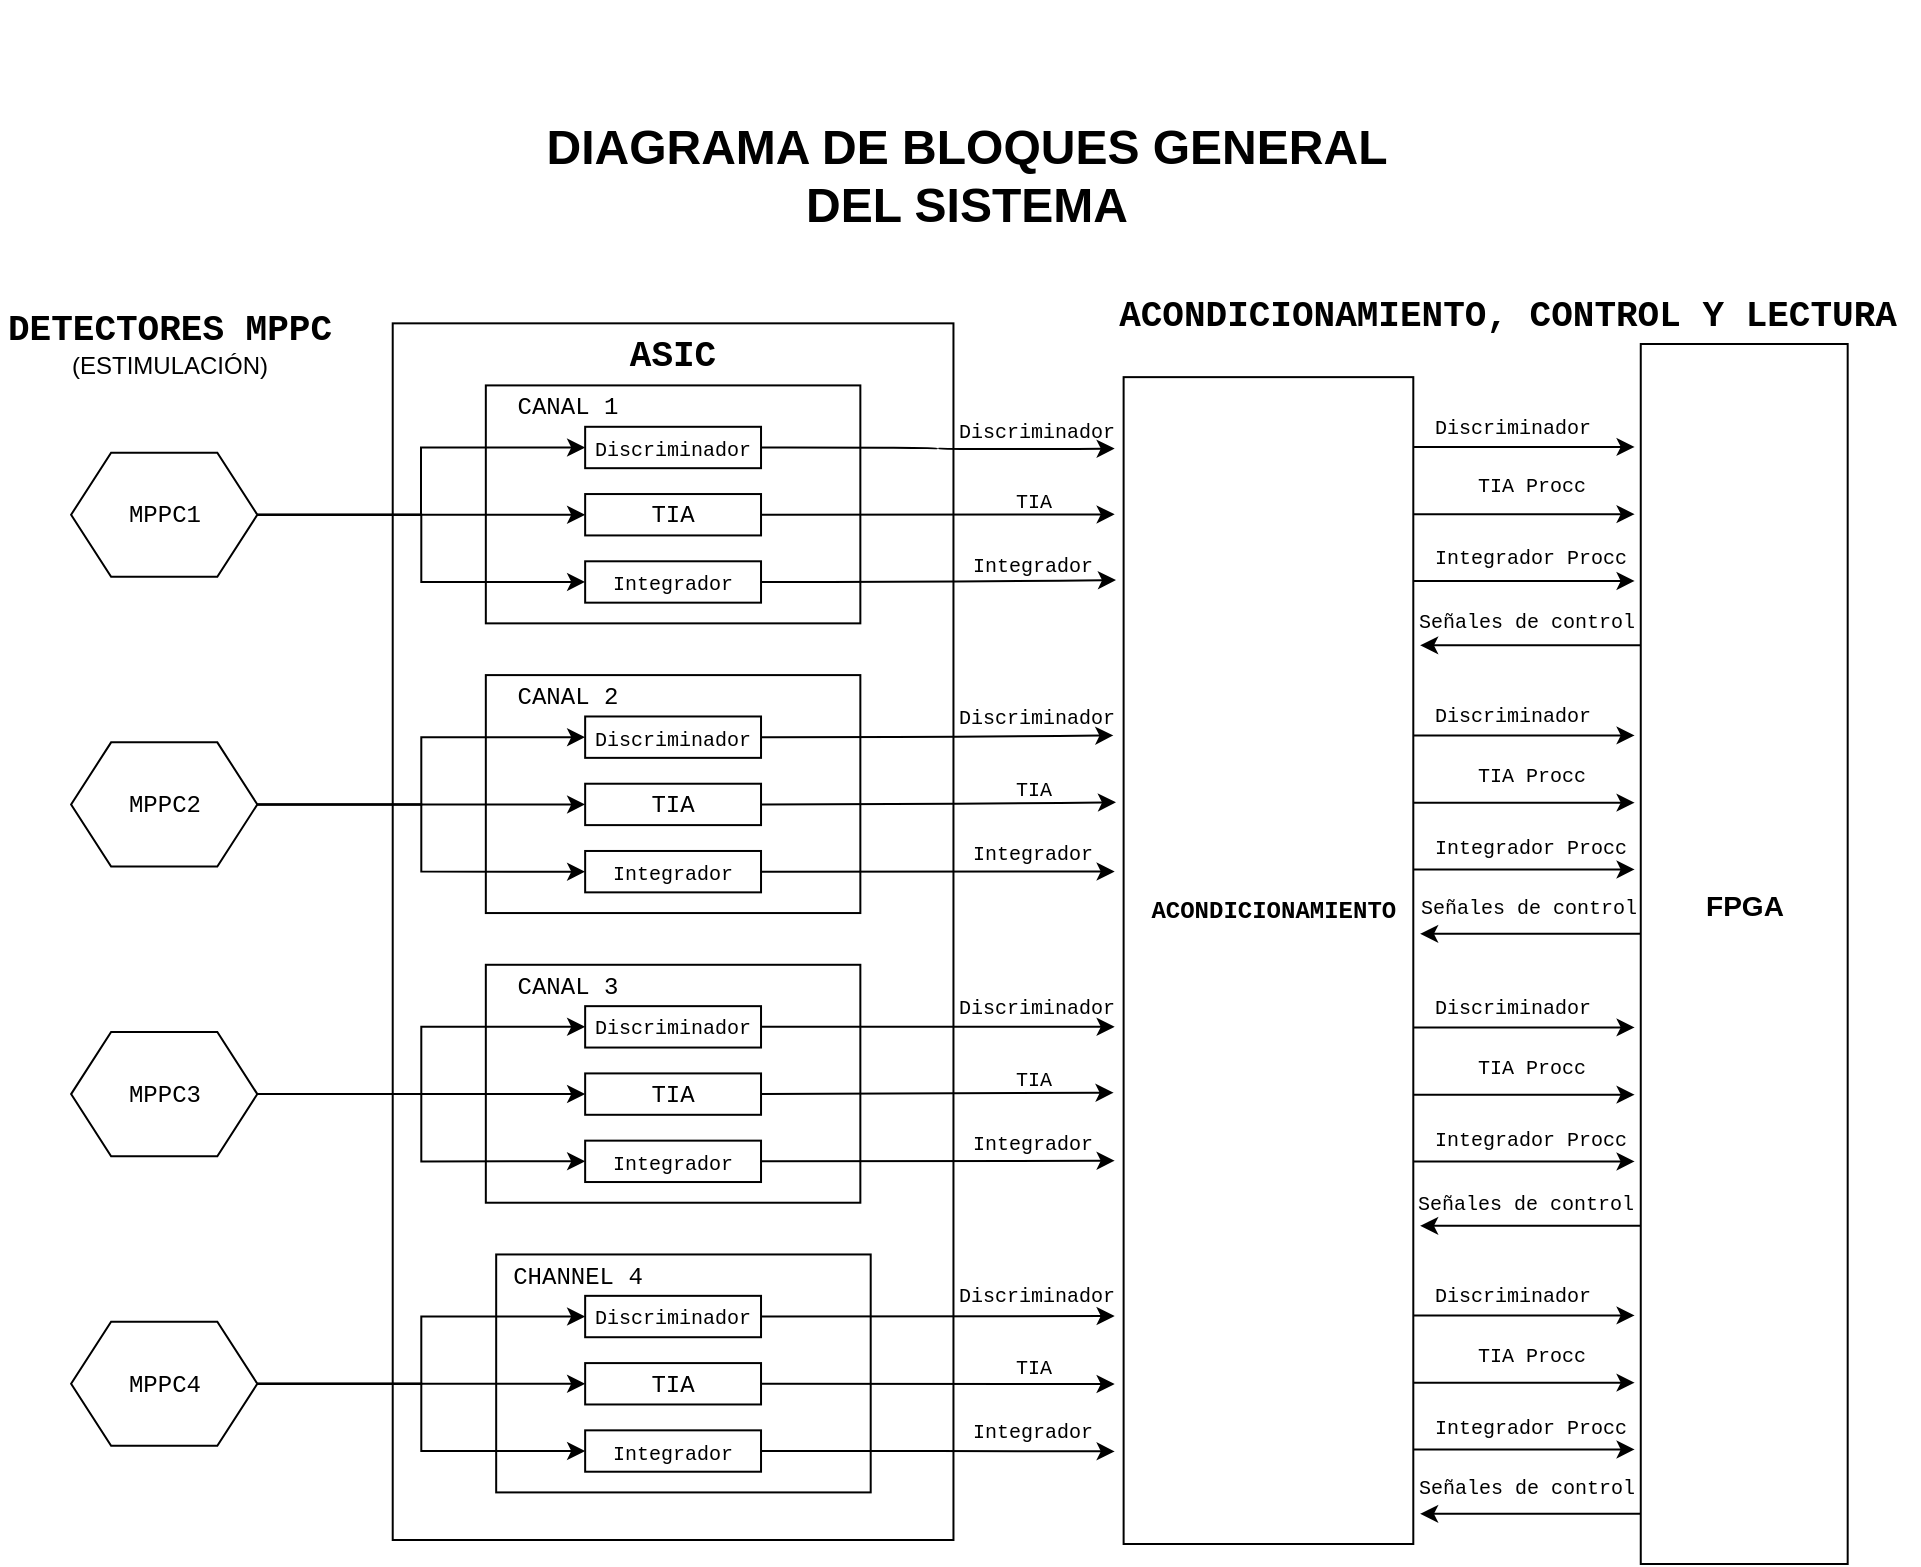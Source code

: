 <mxfile version="14.6.10" type="device" pages="3"><diagram id="kgpKYQtTHZ0yAKxKKP6v" name="Page-1"><mxGraphModel dx="1077" dy="437" grid="1" gridSize="10" guides="1" tooltips="1" connect="1" arrows="1" fold="1" page="1" pageScale="1" pageWidth="1100" pageHeight="850" math="0" shadow="0"><root><mxCell id="0"/><mxCell id="1" parent="0"/><mxCell id="U02z0k7ZWxJWNPFFOuQf-77" value="" style="rounded=0;whiteSpace=wrap;html=1;" vertex="1" parent="1"><mxGeometry x="274.36" y="179.67" width="280.37" height="608.33" as="geometry"/></mxCell><mxCell id="U02z0k7ZWxJWNPFFOuQf-96" value="" style="rounded=0;whiteSpace=wrap;html=1;" vertex="1" parent="1"><mxGeometry x="326.089" y="645.229" width="187.258" height="118.976" as="geometry"/></mxCell><mxCell id="U02z0k7ZWxJWNPFFOuQf-86" value="" style="rounded=0;whiteSpace=wrap;html=1;" vertex="1" parent="1"><mxGeometry x="320.916" y="355.548" width="187.258" height="118.976" as="geometry"/></mxCell><mxCell id="U02z0k7ZWxJWNPFFOuQf-91" value="" style="rounded=0;whiteSpace=wrap;html=1;" vertex="1" parent="1"><mxGeometry x="320.916" y="500.388" width="187.258" height="118.976" as="geometry"/></mxCell><mxCell id="U02z0k7ZWxJWNPFFOuQf-93" value="&lt;div&gt;&lt;font face=&quot;Courier New&quot;&gt;CANAL 3&lt;/font&gt;&lt;/div&gt;" style="text;html=1;strokeColor=none;fillColor=none;align=center;verticalAlign=middle;whiteSpace=wrap;rounded=0;" vertex="1" parent="1"><mxGeometry x="326.089" y="500.388" width="72.42" height="20.691" as="geometry"/></mxCell><mxCell id="U02z0k7ZWxJWNPFFOuQf-9" value="" style="rounded=0;whiteSpace=wrap;html=1;" vertex="1" parent="1"><mxGeometry x="320.916" y="210.707" width="187.258" height="118.976" as="geometry"/></mxCell><mxCell id="U02z0k7ZWxJWNPFFOuQf-10" value="" style="rounded=0;whiteSpace=wrap;html=1;" vertex="1" parent="1"><mxGeometry x="370.576" y="231.399" width="87.939" height="20.691" as="geometry"/></mxCell><mxCell id="U02z0k7ZWxJWNPFFOuQf-177" style="edgeStyle=elbowEdgeStyle;rounded=0;orthogonalLoop=1;jettySize=auto;html=1;exitX=1;exitY=0.5;exitDx=0;exitDy=0;entryX=0;entryY=0.5;entryDx=0;entryDy=0;" edge="1" parent="1" source="U02z0k7ZWxJWNPFFOuQf-16" target="U02z0k7ZWxJWNPFFOuQf-10"><mxGeometry x="99" y="10" as="geometry"/></mxCell><mxCell id="U02z0k7ZWxJWNPFFOuQf-16" value="&lt;font face=&quot;Courier New&quot;&gt;MPPC1&lt;/font&gt;" style="shape=hexagon;perimeter=hexagonPerimeter2;whiteSpace=wrap;html=1;fixedSize=1;" vertex="1" parent="1"><mxGeometry x="113.553" y="244.331" width="93.112" height="62.074" as="geometry"/></mxCell><mxCell id="U02z0k7ZWxJWNPFFOuQf-18" value="&lt;font face=&quot;Courier New&quot;&gt;MPPC2&lt;/font&gt;" style="shape=hexagon;perimeter=hexagonPerimeter2;whiteSpace=wrap;html=1;fixedSize=1;" vertex="1" parent="1"><mxGeometry x="113.553" y="389.172" width="93.112" height="62.074" as="geometry"/></mxCell><mxCell id="U02z0k7ZWxJWNPFFOuQf-19" value="&lt;font face=&quot;Courier New&quot;&gt;MPPC3&lt;/font&gt;" style="shape=hexagon;perimeter=hexagonPerimeter2;whiteSpace=wrap;html=1;fixedSize=1;" vertex="1" parent="1"><mxGeometry x="113.553" y="534.012" width="93.112" height="62.074" as="geometry"/></mxCell><mxCell id="U02z0k7ZWxJWNPFFOuQf-20" value="&lt;font face=&quot;Courier New&quot;&gt;MPPC4&lt;/font&gt;" style="shape=hexagon;perimeter=hexagonPerimeter2;whiteSpace=wrap;html=1;fixedSize=1;" vertex="1" parent="1"><mxGeometry x="113.553" y="678.852" width="93.112" height="62.074" as="geometry"/></mxCell><mxCell id="U02z0k7ZWxJWNPFFOuQf-24" value="&lt;font style=&quot;font-size: 12px&quot; face=&quot;Courier New&quot;&gt;&lt;b&gt;&lt;font style=&quot;font-size: 18px&quot;&gt;ASIC&lt;/font&gt;&lt;/b&gt;&lt;/font&gt;" style="text;html=1;strokeColor=none;fillColor=none;align=center;verticalAlign=middle;whiteSpace=wrap;rounded=0;" vertex="1" parent="1"><mxGeometry x="393.854" y="185.878" width="41.383" height="20.691" as="geometry"/></mxCell><mxCell id="U02z0k7ZWxJWNPFFOuQf-25" value="&lt;div&gt;&lt;b&gt;&lt;font style=&quot;font-size: 18px&quot; face=&quot;Courier New&quot;&gt;DETECTORES MPPC&lt;br&gt;&lt;/font&gt;&lt;/b&gt;&lt;/div&gt;&lt;div&gt;(ESTIMULACIÓN)&lt;br&gt;&lt;/div&gt;" style="text;html=1;strokeColor=none;fillColor=none;align=center;verticalAlign=middle;whiteSpace=wrap;rounded=0;" vertex="1" parent="1"><mxGeometry x="78" y="179.67" width="170" height="20.69" as="geometry"/></mxCell><mxCell id="U02z0k7ZWxJWNPFFOuQf-39" value="&lt;font face=&quot;Courier New&quot;&gt;CANAL 1&lt;/font&gt;" style="text;html=1;strokeColor=none;fillColor=none;align=center;verticalAlign=middle;whiteSpace=wrap;rounded=0;" vertex="1" parent="1"><mxGeometry x="326.089" y="210.707" width="72.42" height="20.691" as="geometry"/></mxCell><mxCell id="U02z0k7ZWxJWNPFFOuQf-40" value="" style="rounded=0;whiteSpace=wrap;html=1;" vertex="1" parent="1"><mxGeometry x="370.576" y="265.023" width="87.939" height="20.691" as="geometry"/></mxCell><mxCell id="U02z0k7ZWxJWNPFFOuQf-105" style="edgeStyle=orthogonalEdgeStyle;curved=1;rounded=0;orthogonalLoop=1;jettySize=auto;html=1;exitX=1;exitY=0.5;exitDx=0;exitDy=0;entryX=0;entryY=0.5;entryDx=0;entryDy=0;" edge="1" parent="1" source="U02z0k7ZWxJWNPFFOuQf-16" target="U02z0k7ZWxJWNPFFOuQf-40"><mxGeometry x="99" y="10" as="geometry"/></mxCell><mxCell id="U02z0k7ZWxJWNPFFOuQf-41" value="" style="rounded=0;whiteSpace=wrap;html=1;" vertex="1" parent="1"><mxGeometry x="370.576" y="298.646" width="87.939" height="20.691" as="geometry"/></mxCell><mxCell id="U02z0k7ZWxJWNPFFOuQf-106" style="edgeStyle=orthogonalEdgeStyle;rounded=0;orthogonalLoop=1;jettySize=auto;html=1;exitX=1;exitY=0.5;exitDx=0;exitDy=0;" edge="1" parent="1" source="U02z0k7ZWxJWNPFFOuQf-16" target="U02z0k7ZWxJWNPFFOuQf-41"><mxGeometry x="99" y="10" as="geometry"/></mxCell><mxCell id="U02z0k7ZWxJWNPFFOuQf-88" value="&lt;font face=&quot;Courier New&quot;&gt;CANAL 2&lt;br&gt;&lt;/font&gt;" style="text;html=1;strokeColor=none;fillColor=none;align=center;verticalAlign=middle;whiteSpace=wrap;rounded=0;" vertex="1" parent="1"><mxGeometry x="326.089" y="355.548" width="72.42" height="20.691" as="geometry"/></mxCell><mxCell id="U02z0k7ZWxJWNPFFOuQf-98" value="&lt;font face=&quot;Courier New&quot;&gt;CHANNEL 4&lt;br&gt;&lt;/font&gt;" style="text;html=1;strokeColor=none;fillColor=none;align=center;verticalAlign=middle;whiteSpace=wrap;rounded=0;" vertex="1" parent="1"><mxGeometry x="331.262" y="645.229" width="72.42" height="20.691" as="geometry"/></mxCell><mxCell id="U02z0k7ZWxJWNPFFOuQf-114" value="&lt;font style=&quot;font-size: 10px&quot; face=&quot;Courier New&quot;&gt;Discriminador&lt;/font&gt;" style="text;html=1;strokeColor=none;fillColor=none;align=center;verticalAlign=middle;whiteSpace=wrap;rounded=0;" vertex="1" parent="1"><mxGeometry x="393.854" y="231.399" width="41.383" height="20.691" as="geometry"/></mxCell><mxCell id="U02z0k7ZWxJWNPFFOuQf-115" value="&lt;font style=&quot;font-size: 10px&quot; face=&quot;Courier New&quot;&gt;Integrador&lt;/font&gt;" style="text;html=1;strokeColor=none;fillColor=none;align=center;verticalAlign=middle;whiteSpace=wrap;rounded=0;" vertex="1" parent="1"><mxGeometry x="393.854" y="298.646" width="41.383" height="20.691" as="geometry"/></mxCell><mxCell id="U02z0k7ZWxJWNPFFOuQf-116" value="&lt;font face=&quot;Courier New&quot;&gt;TIA&lt;/font&gt;" style="text;html=1;strokeColor=none;fillColor=none;align=center;verticalAlign=middle;whiteSpace=wrap;rounded=0;" vertex="1" parent="1"><mxGeometry x="393.854" y="265.023" width="41.383" height="20.691" as="geometry"/></mxCell><mxCell id="U02z0k7ZWxJWNPFFOuQf-123" value="" style="rounded=0;whiteSpace=wrap;html=1;" vertex="1" parent="1"><mxGeometry x="370.576" y="376.239" width="87.939" height="20.691" as="geometry"/></mxCell><mxCell id="U02z0k7ZWxJWNPFFOuQf-141" style="edgeStyle=orthogonalEdgeStyle;rounded=0;orthogonalLoop=1;jettySize=auto;html=1;exitX=1;exitY=0.5;exitDx=0;exitDy=0;entryX=0;entryY=0.5;entryDx=0;entryDy=0;" edge="1" parent="1" source="U02z0k7ZWxJWNPFFOuQf-18" target="U02z0k7ZWxJWNPFFOuQf-123"><mxGeometry x="99" y="10" as="geometry"/></mxCell><mxCell id="U02z0k7ZWxJWNPFFOuQf-124" value="" style="rounded=0;whiteSpace=wrap;html=1;" vertex="1" parent="1"><mxGeometry x="370.576" y="409.863" width="87.939" height="20.691" as="geometry"/></mxCell><mxCell id="U02z0k7ZWxJWNPFFOuQf-142" style="edgeStyle=orthogonalEdgeStyle;curved=1;rounded=0;orthogonalLoop=1;jettySize=auto;html=1;exitX=1;exitY=0.5;exitDx=0;exitDy=0;entryX=0;entryY=0.5;entryDx=0;entryDy=0;" edge="1" parent="1" source="U02z0k7ZWxJWNPFFOuQf-18" target="U02z0k7ZWxJWNPFFOuQf-124"><mxGeometry x="99" y="10" as="geometry"/></mxCell><mxCell id="U02z0k7ZWxJWNPFFOuQf-125" value="" style="rounded=0;whiteSpace=wrap;html=1;" vertex="1" parent="1"><mxGeometry x="370.576" y="443.487" width="87.939" height="20.691" as="geometry"/></mxCell><mxCell id="U02z0k7ZWxJWNPFFOuQf-143" style="edgeStyle=orthogonalEdgeStyle;rounded=0;orthogonalLoop=1;jettySize=auto;html=1;exitX=1;exitY=0.5;exitDx=0;exitDy=0;entryX=0;entryY=0.5;entryDx=0;entryDy=0;" edge="1" parent="1" source="U02z0k7ZWxJWNPFFOuQf-18" target="U02z0k7ZWxJWNPFFOuQf-125"><mxGeometry x="99" y="10" as="geometry"/></mxCell><mxCell id="U02z0k7ZWxJWNPFFOuQf-126" value="&lt;font style=&quot;font-size: 10px&quot; face=&quot;Courier New&quot;&gt;Discriminador&lt;/font&gt;" style="text;html=1;strokeColor=none;fillColor=none;align=center;verticalAlign=middle;whiteSpace=wrap;rounded=0;" vertex="1" parent="1"><mxGeometry x="393.854" y="376.239" width="41.383" height="20.691" as="geometry"/></mxCell><mxCell id="U02z0k7ZWxJWNPFFOuQf-127" value="&lt;font style=&quot;font-size: 10px&quot; face=&quot;Courier New&quot;&gt;Integrador&lt;/font&gt;" style="text;html=1;strokeColor=none;fillColor=none;align=center;verticalAlign=middle;whiteSpace=wrap;rounded=0;" vertex="1" parent="1"><mxGeometry x="393.854" y="443.487" width="41.383" height="20.691" as="geometry"/></mxCell><mxCell id="U02z0k7ZWxJWNPFFOuQf-128" value="&lt;font face=&quot;Courier New&quot;&gt;TIA&lt;/font&gt;" style="text;html=1;strokeColor=none;fillColor=none;align=center;verticalAlign=middle;whiteSpace=wrap;rounded=0;" vertex="1" parent="1"><mxGeometry x="393.854" y="409.863" width="41.383" height="20.691" as="geometry"/></mxCell><mxCell id="U02z0k7ZWxJWNPFFOuQf-129" value="" style="rounded=0;whiteSpace=wrap;html=1;" vertex="1" parent="1"><mxGeometry x="370.576" y="521.08" width="87.939" height="20.691" as="geometry"/></mxCell><mxCell id="U02z0k7ZWxJWNPFFOuQf-144" style="edgeStyle=orthogonalEdgeStyle;rounded=0;orthogonalLoop=1;jettySize=auto;html=1;exitX=1;exitY=0.5;exitDx=0;exitDy=0;entryX=0;entryY=0.5;entryDx=0;entryDy=0;" edge="1" parent="1" source="U02z0k7ZWxJWNPFFOuQf-19" target="U02z0k7ZWxJWNPFFOuQf-129"><mxGeometry x="99" y="10" as="geometry"/></mxCell><mxCell id="U02z0k7ZWxJWNPFFOuQf-130" value="" style="rounded=0;whiteSpace=wrap;html=1;" vertex="1" parent="1"><mxGeometry x="370.576" y="554.703" width="87.939" height="20.691" as="geometry"/></mxCell><mxCell id="U02z0k7ZWxJWNPFFOuQf-145" style="edgeStyle=orthogonalEdgeStyle;curved=1;rounded=0;orthogonalLoop=1;jettySize=auto;html=1;exitX=1;exitY=0.5;exitDx=0;exitDy=0;entryX=0;entryY=0.5;entryDx=0;entryDy=0;" edge="1" parent="1" source="U02z0k7ZWxJWNPFFOuQf-19" target="U02z0k7ZWxJWNPFFOuQf-130"><mxGeometry x="99" y="10" as="geometry"/></mxCell><mxCell id="U02z0k7ZWxJWNPFFOuQf-131" value="" style="rounded=0;whiteSpace=wrap;html=1;" vertex="1" parent="1"><mxGeometry x="370.576" y="588.327" width="87.939" height="20.691" as="geometry"/></mxCell><mxCell id="U02z0k7ZWxJWNPFFOuQf-146" style="edgeStyle=orthogonalEdgeStyle;rounded=0;orthogonalLoop=1;jettySize=auto;html=1;exitX=1;exitY=0.5;exitDx=0;exitDy=0;entryX=0;entryY=0.5;entryDx=0;entryDy=0;" edge="1" parent="1" source="U02z0k7ZWxJWNPFFOuQf-19" target="U02z0k7ZWxJWNPFFOuQf-131"><mxGeometry x="99" y="10" as="geometry"/></mxCell><mxCell id="U02z0k7ZWxJWNPFFOuQf-132" value="&lt;font style=&quot;font-size: 10px&quot; face=&quot;Courier New&quot;&gt;Discriminador&lt;/font&gt;" style="text;html=1;strokeColor=none;fillColor=none;align=center;verticalAlign=middle;whiteSpace=wrap;rounded=0;" vertex="1" parent="1"><mxGeometry x="393.854" y="521.08" width="41.383" height="20.691" as="geometry"/></mxCell><mxCell id="U02z0k7ZWxJWNPFFOuQf-133" value="&lt;font style=&quot;font-size: 10px&quot; face=&quot;Courier New&quot;&gt;Integrador&lt;/font&gt;" style="text;html=1;strokeColor=none;fillColor=none;align=center;verticalAlign=middle;whiteSpace=wrap;rounded=0;" vertex="1" parent="1"><mxGeometry x="393.854" y="588.327" width="41.383" height="20.691" as="geometry"/></mxCell><mxCell id="U02z0k7ZWxJWNPFFOuQf-134" value="&lt;font face=&quot;Courier New&quot;&gt;TIA&lt;/font&gt;" style="text;html=1;strokeColor=none;fillColor=none;align=center;verticalAlign=middle;whiteSpace=wrap;rounded=0;" vertex="1" parent="1"><mxGeometry x="393.854" y="554.703" width="41.383" height="20.691" as="geometry"/></mxCell><mxCell id="U02z0k7ZWxJWNPFFOuQf-135" value="" style="rounded=0;whiteSpace=wrap;html=1;" vertex="1" parent="1"><mxGeometry x="370.576" y="665.92" width="87.939" height="20.691" as="geometry"/></mxCell><mxCell id="U02z0k7ZWxJWNPFFOuQf-147" style="edgeStyle=orthogonalEdgeStyle;rounded=0;orthogonalLoop=1;jettySize=auto;html=1;exitX=1;exitY=0.5;exitDx=0;exitDy=0;entryX=0;entryY=0.5;entryDx=0;entryDy=0;" edge="1" parent="1" source="U02z0k7ZWxJWNPFFOuQf-20" target="U02z0k7ZWxJWNPFFOuQf-135"><mxGeometry x="99" y="10" as="geometry"/></mxCell><mxCell id="U02z0k7ZWxJWNPFFOuQf-136" value="" style="rounded=0;whiteSpace=wrap;html=1;" vertex="1" parent="1"><mxGeometry x="370.576" y="699.544" width="87.939" height="20.691" as="geometry"/></mxCell><mxCell id="U02z0k7ZWxJWNPFFOuQf-148" style="edgeStyle=orthogonalEdgeStyle;curved=1;rounded=0;orthogonalLoop=1;jettySize=auto;html=1;exitX=1;exitY=0.5;exitDx=0;exitDy=0;entryX=0;entryY=0.5;entryDx=0;entryDy=0;" edge="1" parent="1" source="U02z0k7ZWxJWNPFFOuQf-20" target="U02z0k7ZWxJWNPFFOuQf-136"><mxGeometry x="99" y="10" as="geometry"/></mxCell><mxCell id="U02z0k7ZWxJWNPFFOuQf-137" value="" style="rounded=0;whiteSpace=wrap;html=1;" vertex="1" parent="1"><mxGeometry x="370.576" y="733.168" width="87.939" height="20.691" as="geometry"/></mxCell><mxCell id="U02z0k7ZWxJWNPFFOuQf-149" style="edgeStyle=orthogonalEdgeStyle;rounded=0;orthogonalLoop=1;jettySize=auto;html=1;exitX=1;exitY=0.5;exitDx=0;exitDy=0;entryX=0;entryY=0.5;entryDx=0;entryDy=0;" edge="1" parent="1" source="U02z0k7ZWxJWNPFFOuQf-20" target="U02z0k7ZWxJWNPFFOuQf-137"><mxGeometry x="99" y="10" as="geometry"/></mxCell><mxCell id="U02z0k7ZWxJWNPFFOuQf-138" value="&lt;font style=&quot;font-size: 10px&quot; face=&quot;Courier New&quot;&gt;Discriminador&lt;/font&gt;" style="text;html=1;strokeColor=none;fillColor=none;align=center;verticalAlign=middle;whiteSpace=wrap;rounded=0;" vertex="1" parent="1"><mxGeometry x="393.854" y="665.92" width="41.383" height="20.691" as="geometry"/></mxCell><mxCell id="U02z0k7ZWxJWNPFFOuQf-139" value="&lt;font style=&quot;font-size: 10px&quot; face=&quot;Courier New&quot;&gt;Integrador&lt;/font&gt;" style="text;html=1;strokeColor=none;fillColor=none;align=center;verticalAlign=middle;whiteSpace=wrap;rounded=0;" vertex="1" parent="1"><mxGeometry x="393.854" y="733.168" width="41.383" height="20.691" as="geometry"/></mxCell><mxCell id="U02z0k7ZWxJWNPFFOuQf-140" value="&lt;font face=&quot;Courier New&quot;&gt;TIA&lt;/font&gt;" style="text;html=1;strokeColor=none;fillColor=none;align=center;verticalAlign=middle;whiteSpace=wrap;rounded=0;" vertex="1" parent="1"><mxGeometry x="393.854" y="699.544" width="41.383" height="20.691" as="geometry"/></mxCell><mxCell id="U02z0k7ZWxJWNPFFOuQf-169" value="" style="rounded=0;whiteSpace=wrap;html=1;" vertex="1" parent="1"><mxGeometry x="898.38" y="190" width="103.46" height="610" as="geometry"/></mxCell><mxCell id="U02z0k7ZWxJWNPFFOuQf-170" value="&lt;font style=&quot;font-size: 14px&quot;&gt;&lt;b&gt;FPGA&lt;/b&gt;&lt;/font&gt;" style="text;html=1;strokeColor=none;fillColor=none;align=center;verticalAlign=middle;whiteSpace=wrap;rounded=0;" vertex="1" parent="1"><mxGeometry x="908.731" y="444.778" width="82.766" height="51.729" as="geometry"/></mxCell><mxCell id="_bOO-IQUQRnv6Ju1gdSs-1" value="" style="rounded=0;whiteSpace=wrap;html=1;" vertex="1" parent="1"><mxGeometry x="639.81" y="206.57" width="144.84" height="583.43" as="geometry"/></mxCell><mxCell id="_bOO-IQUQRnv6Ju1gdSs-2" value="&lt;font style=&quot;font-size: 18px&quot;&gt;&lt;b&gt;&lt;font style=&quot;font-size: 8px&quot; face=&quot;Courier New&quot;&gt;&amp;nbsp;&lt;font style=&quot;font-size: 12px&quot;&gt;ACONDICIONAMIENTO &lt;/font&gt;&lt;br&gt;&lt;/font&gt;&lt;/b&gt;&lt;/font&gt;" style="text;html=1;strokeColor=none;fillColor=none;align=center;verticalAlign=middle;whiteSpace=wrap;rounded=0;" vertex="1" parent="1"><mxGeometry x="626.874" y="420.209" width="170.705" height="100.871" as="geometry"/></mxCell><mxCell id="_bOO-IQUQRnv6Ju1gdSs-38" value="&lt;b&gt;&lt;font style=&quot;font-size: 18px&quot; face=&quot;Courier New&quot;&gt;ACONDICIONAMIENTO, CONTROL Y LECTURA&lt;/font&gt;&lt;/b&gt;" style="text;html=1;strokeColor=none;fillColor=none;align=center;verticalAlign=middle;whiteSpace=wrap;rounded=0;" vertex="1" parent="1"><mxGeometry x="626.87" y="165.19" width="410.19" height="20.69" as="geometry"/></mxCell><mxCell id="Orv1W0l-CjQQjTjrjGYb-4" value="&lt;div align=&quot;center&quot;&gt;&lt;div&gt;&lt;h1&gt;DIAGRAMA DE BLOQUES GENERAL DEL SISTEMA&lt;br&gt;&lt;/h1&gt;&lt;/div&gt;&lt;/div&gt;" style="text;html=1;strokeColor=none;fillColor=none;align=center;verticalAlign=middle;whiteSpace=wrap;rounded=0;" vertex="1" parent="1"><mxGeometry x="334.366" y="18" width="455.213" height="175.878" as="geometry"/></mxCell><mxCell id="CFvMeDcyZHRb5BE_RnNr-94" value="&lt;font style=&quot;font-size: 10px&quot; face=&quot;Courier New&quot;&gt;Discriminador&lt;/font&gt;" style="text;html=1;strokeColor=none;fillColor=none;align=center;verticalAlign=middle;whiteSpace=wrap;rounded=0;" vertex="1" parent="1"><mxGeometry x="576.002" y="222.75" width="41.384" height="20.691" as="geometry"/></mxCell><mxCell id="U02z0k7ZWxJWNPFFOuQf-156" style="edgeStyle=orthogonalEdgeStyle;curved=1;rounded=0;orthogonalLoop=1;jettySize=auto;html=1;exitX=1;exitY=0.5;exitDx=0;exitDy=0;entryX=0;entryY=0.063;entryDx=0;entryDy=0;entryPerimeter=0;" edge="1" parent="1" source="U02z0k7ZWxJWNPFFOuQf-10"><mxGeometry x="-32.779" y="10.003" as="geometry"><mxPoint x="635.34" y="242.29" as="targetPoint"/></mxGeometry></mxCell><mxCell id="U02z0k7ZWxJWNPFFOuQf-157" style="edgeStyle=orthogonalEdgeStyle;curved=1;rounded=0;orthogonalLoop=1;jettySize=auto;html=1;exitX=1;exitY=0.5;exitDx=0;exitDy=0;entryX=0;entryY=0.121;entryDx=0;entryDy=0;entryPerimeter=0;" edge="1" parent="1" source="U02z0k7ZWxJWNPFFOuQf-40"><mxGeometry x="-32.779" y="10.003" as="geometry"><mxPoint x="635.34" y="275.173" as="targetPoint"/></mxGeometry></mxCell><mxCell id="U02z0k7ZWxJWNPFFOuQf-158" style="edgeStyle=orthogonalEdgeStyle;curved=1;rounded=0;orthogonalLoop=1;jettySize=auto;html=1;exitX=1;exitY=0.5;exitDx=0;exitDy=0;entryX=0.005;entryY=0.179;entryDx=0;entryDy=0;entryPerimeter=0;" edge="1" parent="1" source="U02z0k7ZWxJWNPFFOuQf-41"><mxGeometry x="-32.779" y="10.003" as="geometry"><mxPoint x="636" y="308.056" as="targetPoint"/></mxGeometry></mxCell><mxCell id="U02z0k7ZWxJWNPFFOuQf-159" style="edgeStyle=orthogonalEdgeStyle;curved=1;rounded=0;orthogonalLoop=1;jettySize=auto;html=1;exitX=1;exitY=0.5;exitDx=0;exitDy=0;entryX=-0.005;entryY=0.316;entryDx=0;entryDy=0;entryPerimeter=0;" edge="1" parent="1" source="U02z0k7ZWxJWNPFFOuQf-123"><mxGeometry x="-32.779" y="10.003" as="geometry"><mxPoint x="634.68" y="385.728" as="targetPoint"/></mxGeometry></mxCell><mxCell id="U02z0k7ZWxJWNPFFOuQf-160" style="edgeStyle=orthogonalEdgeStyle;curved=1;rounded=0;orthogonalLoop=1;jettySize=auto;html=1;exitX=1;exitY=0.5;exitDx=0;exitDy=0;entryX=0.005;entryY=0.375;entryDx=0;entryDy=0;entryPerimeter=0;" edge="1" parent="1" source="U02z0k7ZWxJWNPFFOuQf-124"><mxGeometry x="-32.779" y="10.003" as="geometry"><mxPoint x="636" y="419.178" as="targetPoint"/></mxGeometry></mxCell><mxCell id="U02z0k7ZWxJWNPFFOuQf-161" style="edgeStyle=orthogonalEdgeStyle;curved=1;rounded=0;orthogonalLoop=1;jettySize=auto;html=1;exitX=1;exitY=0.5;exitDx=0;exitDy=0;entryX=0;entryY=0.436;entryDx=0;entryDy=0;entryPerimeter=0;" edge="1" parent="1" source="U02z0k7ZWxJWNPFFOuQf-125"><mxGeometry x="-32.779" y="10.003" as="geometry"><mxPoint x="635.34" y="453.762" as="targetPoint"/></mxGeometry></mxCell><mxCell id="U02z0k7ZWxJWNPFFOuQf-162" style="edgeStyle=orthogonalEdgeStyle;curved=1;rounded=0;orthogonalLoop=1;jettySize=auto;html=1;exitX=1;exitY=0.5;exitDx=0;exitDy=0;entryX=0;entryY=0.573;entryDx=0;entryDy=0;entryPerimeter=0;" edge="1" parent="1" source="U02z0k7ZWxJWNPFFOuQf-129"><mxGeometry x="-32.779" y="10.003" as="geometry"><mxPoint x="635.34" y="531.433" as="targetPoint"/></mxGeometry></mxCell><mxCell id="U02z0k7ZWxJWNPFFOuQf-163" style="edgeStyle=orthogonalEdgeStyle;curved=1;rounded=0;orthogonalLoop=1;jettySize=auto;html=1;exitX=1;exitY=0.5;exitDx=0;exitDy=0;entryX=-0.004;entryY=0.631;entryDx=0;entryDy=0;entryPerimeter=0;" edge="1" parent="1" source="U02z0k7ZWxJWNPFFOuQf-130"><mxGeometry x="-32.779" y="10.003" as="geometry"><mxPoint x="634.812" y="564.316" as="targetPoint"/></mxGeometry></mxCell><mxCell id="U02z0k7ZWxJWNPFFOuQf-167" style="edgeStyle=orthogonalEdgeStyle;curved=1;rounded=0;orthogonalLoop=1;jettySize=auto;html=1;exitX=1;exitY=0.5;exitDx=0;exitDy=0;entryX=0;entryY=0.691;entryDx=0;entryDy=0;entryPerimeter=0;" edge="1" parent="1" source="U02z0k7ZWxJWNPFFOuQf-131"><mxGeometry x="-32.779" y="10.003" as="geometry"><mxPoint x="635.34" y="598.333" as="targetPoint"/></mxGeometry></mxCell><mxCell id="U02z0k7ZWxJWNPFFOuQf-164" style="edgeStyle=orthogonalEdgeStyle;curved=1;rounded=0;orthogonalLoop=1;jettySize=auto;html=1;exitX=1;exitY=0.5;exitDx=0;exitDy=0;entryX=0;entryY=0.828;entryDx=0;entryDy=0;entryPerimeter=0;" edge="1" parent="1" source="U02z0k7ZWxJWNPFFOuQf-135"><mxGeometry x="-32.779" y="10.003" as="geometry"><mxPoint x="635.34" y="676.005" as="targetPoint"/></mxGeometry></mxCell><mxCell id="U02z0k7ZWxJWNPFFOuQf-165" style="edgeStyle=orthogonalEdgeStyle;curved=1;rounded=0;orthogonalLoop=1;jettySize=auto;html=1;exitX=1;exitY=0.5;exitDx=0;exitDy=0;entryX=0;entryY=0.888;entryDx=0;entryDy=0;entryPerimeter=0;" edge="1" parent="1" source="U02z0k7ZWxJWNPFFOuQf-136"><mxGeometry x="-32.779" y="10.003" as="geometry"><mxPoint x="635.34" y="710.022" as="targetPoint"/></mxGeometry></mxCell><mxCell id="U02z0k7ZWxJWNPFFOuQf-178" style="edgeStyle=orthogonalEdgeStyle;rounded=0;orthogonalLoop=1;jettySize=auto;html=1;exitX=1;exitY=0.5;exitDx=0;exitDy=0;" edge="1" parent="1" source="U02z0k7ZWxJWNPFFOuQf-137"><mxGeometry x="-32.779" y="10.003" as="geometry"><mxPoint x="635.34" y="743.7" as="targetPoint"/></mxGeometry></mxCell><mxCell id="CFvMeDcyZHRb5BE_RnNr-93" value="&lt;font style=&quot;font-size: 10px&quot; face=&quot;Courier New&quot;&gt;TIA &lt;br&gt;&lt;/font&gt;" style="text;html=1;strokeColor=none;fillColor=none;align=center;verticalAlign=middle;whiteSpace=wrap;rounded=0;" vertex="1" parent="1"><mxGeometry x="576" y="258.093" width="38.288" height="20.69" as="geometry"/></mxCell><mxCell id="CFvMeDcyZHRb5BE_RnNr-96" value="&lt;div&gt;&lt;font style=&quot;font-size: 10px&quot; face=&quot;Courier New&quot;&gt;Integrador&lt;/font&gt;&lt;/div&gt;" style="text;html=1;strokeColor=none;fillColor=none;align=center;verticalAlign=middle;whiteSpace=wrap;rounded=0;" vertex="1" parent="1"><mxGeometry x="554.46" y="290" width="81.36" height="20.69" as="geometry"/></mxCell><mxCell id="CFvMeDcyZHRb5BE_RnNr-97" value="&lt;font style=&quot;font-size: 10px&quot; face=&quot;Courier New&quot;&gt;Discriminador&lt;/font&gt;" style="text;html=1;strokeColor=none;fillColor=none;align=center;verticalAlign=middle;whiteSpace=wrap;rounded=0;" vertex="1" parent="1"><mxGeometry x="576.002" y="366" width="41.384" height="20.691" as="geometry"/></mxCell><mxCell id="CFvMeDcyZHRb5BE_RnNr-98" value="&lt;font style=&quot;font-size: 10px&quot; face=&quot;Courier New&quot;&gt;TIA &lt;br&gt;&lt;/font&gt;" style="text;html=1;strokeColor=none;fillColor=none;align=center;verticalAlign=middle;whiteSpace=wrap;rounded=0;" vertex="1" parent="1"><mxGeometry x="576" y="401.343" width="38.288" height="20.69" as="geometry"/></mxCell><mxCell id="CFvMeDcyZHRb5BE_RnNr-99" value="&lt;div&gt;&lt;font style=&quot;font-size: 10px&quot; face=&quot;Courier New&quot;&gt;Integrador&lt;/font&gt;&lt;/div&gt;" style="text;html=1;strokeColor=none;fillColor=none;align=center;verticalAlign=middle;whiteSpace=wrap;rounded=0;" vertex="1" parent="1"><mxGeometry x="554.46" y="433.25" width="81.36" height="20.69" as="geometry"/></mxCell><mxCell id="CFvMeDcyZHRb5BE_RnNr-100" value="&lt;font style=&quot;font-size: 10px&quot; face=&quot;Courier New&quot;&gt;Discriminador&lt;/font&gt;" style="text;html=1;strokeColor=none;fillColor=none;align=center;verticalAlign=middle;whiteSpace=wrap;rounded=0;" vertex="1" parent="1"><mxGeometry x="576.002" y="511" width="41.384" height="20.691" as="geometry"/></mxCell><mxCell id="CFvMeDcyZHRb5BE_RnNr-101" value="&lt;font style=&quot;font-size: 10px&quot; face=&quot;Courier New&quot;&gt;TIA &lt;br&gt;&lt;/font&gt;" style="text;html=1;strokeColor=none;fillColor=none;align=center;verticalAlign=middle;whiteSpace=wrap;rounded=0;" vertex="1" parent="1"><mxGeometry x="576" y="546.343" width="38.288" height="20.69" as="geometry"/></mxCell><mxCell id="CFvMeDcyZHRb5BE_RnNr-102" value="&lt;div&gt;&lt;font style=&quot;font-size: 10px&quot; face=&quot;Courier New&quot;&gt;Integrador&lt;/font&gt;&lt;/div&gt;" style="text;html=1;strokeColor=none;fillColor=none;align=center;verticalAlign=middle;whiteSpace=wrap;rounded=0;" vertex="1" parent="1"><mxGeometry x="554.46" y="578.25" width="81.36" height="20.69" as="geometry"/></mxCell><mxCell id="CFvMeDcyZHRb5BE_RnNr-103" value="&lt;font style=&quot;font-size: 10px&quot; face=&quot;Courier New&quot;&gt;Discriminador&lt;/font&gt;" style="text;html=1;strokeColor=none;fillColor=none;align=center;verticalAlign=middle;whiteSpace=wrap;rounded=0;" vertex="1" parent="1"><mxGeometry x="576.002" y="655" width="41.384" height="20.691" as="geometry"/></mxCell><mxCell id="CFvMeDcyZHRb5BE_RnNr-104" value="&lt;font style=&quot;font-size: 10px&quot; face=&quot;Courier New&quot;&gt;TIA &lt;br&gt;&lt;/font&gt;" style="text;html=1;strokeColor=none;fillColor=none;align=center;verticalAlign=middle;whiteSpace=wrap;rounded=0;" vertex="1" parent="1"><mxGeometry x="576" y="690.343" width="38.288" height="20.69" as="geometry"/></mxCell><mxCell id="CFvMeDcyZHRb5BE_RnNr-105" value="&lt;div&gt;&lt;font style=&quot;font-size: 10px&quot; face=&quot;Courier New&quot;&gt;Integrador&lt;/font&gt;&lt;/div&gt;" style="text;html=1;strokeColor=none;fillColor=none;align=center;verticalAlign=middle;whiteSpace=wrap;rounded=0;" vertex="1" parent="1"><mxGeometry x="554.46" y="722.25" width="81.36" height="20.69" as="geometry"/></mxCell><mxCell id="_bOO-IQUQRnv6Ju1gdSs-35" style="edgeStyle=none;rounded=0;orthogonalLoop=1;jettySize=auto;html=1;exitX=1;exitY=0.25;exitDx=0;exitDy=0;" edge="1" parent="1"><mxGeometry x="-756.172" y="-4.006" as="geometry"><mxPoint x="788.051" y="340.685" as="targetPoint"/><mxPoint x="898.352" y="340.685" as="sourcePoint"/></mxGeometry></mxCell><mxCell id="CFvMeDcyZHRb5BE_RnNr-22" value="&lt;font style=&quot;font-size: 10px&quot; face=&quot;Courier New&quot;&gt;Señales de control&lt;br&gt;&lt;/font&gt;" style="text;html=1;strokeColor=none;fillColor=none;align=center;verticalAlign=middle;whiteSpace=wrap;rounded=0;" vertex="1" parent="1"><mxGeometry x="783" y="318" width="116.97" height="20.69" as="geometry"/></mxCell><mxCell id="CFvMeDcyZHRb5BE_RnNr-24" value="&lt;font style=&quot;font-size: 10px&quot; face=&quot;Courier New&quot;&gt;Discriminador&lt;/font&gt;" style="text;html=1;strokeColor=none;fillColor=none;align=center;verticalAlign=middle;whiteSpace=wrap;rounded=0;" vertex="1" parent="1"><mxGeometry x="813.992" y="220.75" width="41.384" height="20.691" as="geometry"/></mxCell><mxCell id="_bOO-IQUQRnv6Ju1gdSs-20" style="edgeStyle=none;rounded=0;orthogonalLoop=1;jettySize=auto;html=1;exitX=1;exitY=0.25;exitDx=0;exitDy=0;" edge="1" parent="1"><mxGeometry x="-752.201" y="9.999" as="geometry"><mxPoint x="895.311" y="241.441" as="targetPoint"/><mxPoint x="785.008" y="241.441" as="sourcePoint"/></mxGeometry></mxCell><mxCell id="_bOO-IQUQRnv6Ju1gdSs-21" style="edgeStyle=none;rounded=0;orthogonalLoop=1;jettySize=auto;html=1;exitX=1;exitY=0.25;exitDx=0;exitDy=0;" edge="1" parent="1"><mxGeometry x="-752.201" y="9.999" as="geometry"><mxPoint x="895.311" y="275.064" as="targetPoint"/><mxPoint x="785.008" y="275.064" as="sourcePoint"/></mxGeometry></mxCell><mxCell id="_bOO-IQUQRnv6Ju1gdSs-22" style="edgeStyle=none;rounded=0;orthogonalLoop=1;jettySize=auto;html=1;exitX=1;exitY=0.25;exitDx=0;exitDy=0;" edge="1" parent="1"><mxGeometry x="-752.201" y="9.999" as="geometry"><mxPoint x="895.311" y="308.47" as="targetPoint"/><mxPoint x="785.008" y="308.47" as="sourcePoint"/></mxGeometry></mxCell><mxCell id="CFvMeDcyZHRb5BE_RnNr-2" value="&lt;font style=&quot;font-size: 10px&quot; face=&quot;Courier New&quot;&gt;TIA Procc&lt;/font&gt;" style="text;html=1;strokeColor=none;fillColor=none;align=center;verticalAlign=middle;whiteSpace=wrap;rounded=0;" vertex="1" parent="1"><mxGeometry x="807.87" y="250.005" width="71.623" height="20.69" as="geometry"/></mxCell><mxCell id="CFvMeDcyZHRb5BE_RnNr-20" value="&lt;font style=&quot;font-size: 10px&quot; face=&quot;Courier New&quot;&gt;Integrador Procc&lt;/font&gt;" style="text;html=1;strokeColor=none;fillColor=none;align=center;verticalAlign=middle;whiteSpace=wrap;rounded=0;" vertex="1" parent="1"><mxGeometry x="783" y="286.0" width="121.36" height="20.69" as="geometry"/></mxCell><mxCell id="CFvMeDcyZHRb5BE_RnNr-64" style="edgeStyle=none;rounded=0;orthogonalLoop=1;jettySize=auto;html=1;exitX=1;exitY=0.25;exitDx=0;exitDy=0;" edge="1" parent="1"><mxGeometry x="-756.172" y="286.244" as="geometry"><mxPoint x="788.051" y="630.935" as="targetPoint"/><mxPoint x="898.352" y="630.935" as="sourcePoint"/></mxGeometry></mxCell><mxCell id="CFvMeDcyZHRb5BE_RnNr-65" value="&lt;font style=&quot;font-size: 10px&quot; face=&quot;Courier New&quot;&gt;Señales de control&lt;br&gt;&lt;/font&gt;" style="text;html=1;strokeColor=none;fillColor=none;align=center;verticalAlign=middle;whiteSpace=wrap;rounded=0;" vertex="1" parent="1"><mxGeometry x="780" y="609.02" width="121.59" height="20.69" as="geometry"/></mxCell><mxCell id="CFvMeDcyZHRb5BE_RnNr-66" value="&lt;font style=&quot;font-size: 10px&quot; face=&quot;Courier New&quot;&gt;Discriminador&lt;/font&gt;" style="text;html=1;strokeColor=none;fillColor=none;align=center;verticalAlign=middle;whiteSpace=wrap;rounded=0;" vertex="1" parent="1"><mxGeometry x="813.992" y="511" width="41.384" height="20.691" as="geometry"/></mxCell><mxCell id="CFvMeDcyZHRb5BE_RnNr-67" style="edgeStyle=none;rounded=0;orthogonalLoop=1;jettySize=auto;html=1;exitX=1;exitY=0.25;exitDx=0;exitDy=0;" edge="1" parent="1"><mxGeometry x="-752.201" y="300.249" as="geometry"><mxPoint x="895.311" y="531.691" as="targetPoint"/><mxPoint x="785.008" y="531.691" as="sourcePoint"/></mxGeometry></mxCell><mxCell id="CFvMeDcyZHRb5BE_RnNr-68" style="edgeStyle=none;rounded=0;orthogonalLoop=1;jettySize=auto;html=1;exitX=1;exitY=0.25;exitDx=0;exitDy=0;" edge="1" parent="1"><mxGeometry x="-752.201" y="300.249" as="geometry"><mxPoint x="895.311" y="565.314" as="targetPoint"/><mxPoint x="785.008" y="565.314" as="sourcePoint"/></mxGeometry></mxCell><mxCell id="CFvMeDcyZHRb5BE_RnNr-69" style="edgeStyle=none;rounded=0;orthogonalLoop=1;jettySize=auto;html=1;exitX=1;exitY=0.25;exitDx=0;exitDy=0;" edge="1" parent="1"><mxGeometry x="-752.201" y="300.249" as="geometry"><mxPoint x="895.311" y="598.72" as="targetPoint"/><mxPoint x="785.008" y="598.72" as="sourcePoint"/></mxGeometry></mxCell><mxCell id="CFvMeDcyZHRb5BE_RnNr-70" value="&lt;font style=&quot;font-size: 10px&quot; face=&quot;Courier New&quot;&gt;TIA Procc&lt;/font&gt;" style="text;html=1;strokeColor=none;fillColor=none;align=center;verticalAlign=middle;whiteSpace=wrap;rounded=0;" vertex="1" parent="1"><mxGeometry x="807.87" y="540.255" width="71.623" height="20.69" as="geometry"/></mxCell><mxCell id="CFvMeDcyZHRb5BE_RnNr-71" value="&lt;font style=&quot;font-size: 10px&quot; face=&quot;Courier New&quot;&gt;Integrador Procc&lt;/font&gt;" style="text;html=1;strokeColor=none;fillColor=none;align=center;verticalAlign=middle;whiteSpace=wrap;rounded=0;" vertex="1" parent="1"><mxGeometry x="783" y="576.25" width="121.36" height="20.69" as="geometry"/></mxCell><mxCell id="CFvMeDcyZHRb5BE_RnNr-73" style="edgeStyle=none;rounded=0;orthogonalLoop=1;jettySize=auto;html=1;exitX=1;exitY=0.25;exitDx=0;exitDy=0;" edge="1" parent="1"><mxGeometry x="-756.172" y="430.244" as="geometry"><mxPoint x="788.051" y="774.935" as="targetPoint"/><mxPoint x="898.352" y="774.935" as="sourcePoint"/></mxGeometry></mxCell><mxCell id="CFvMeDcyZHRb5BE_RnNr-74" value="&lt;font style=&quot;font-size: 10px&quot; face=&quot;Courier New&quot;&gt;Señales de control&lt;br&gt;&lt;/font&gt;" style="text;html=1;strokeColor=none;fillColor=none;align=center;verticalAlign=middle;whiteSpace=wrap;rounded=0;" vertex="1" parent="1"><mxGeometry x="783" y="750.25" width="116.97" height="20.69" as="geometry"/></mxCell><mxCell id="CFvMeDcyZHRb5BE_RnNr-75" value="&lt;font style=&quot;font-size: 10px&quot; face=&quot;Courier New&quot;&gt;Discriminador&lt;/font&gt;" style="text;html=1;strokeColor=none;fillColor=none;align=center;verticalAlign=middle;whiteSpace=wrap;rounded=0;" vertex="1" parent="1"><mxGeometry x="813.992" y="655.0" width="41.384" height="20.691" as="geometry"/></mxCell><mxCell id="CFvMeDcyZHRb5BE_RnNr-76" style="edgeStyle=none;rounded=0;orthogonalLoop=1;jettySize=auto;html=1;exitX=1;exitY=0.25;exitDx=0;exitDy=0;" edge="1" parent="1"><mxGeometry x="-752.201" y="444.249" as="geometry"><mxPoint x="895.311" y="675.691" as="targetPoint"/><mxPoint x="785.008" y="675.691" as="sourcePoint"/></mxGeometry></mxCell><mxCell id="CFvMeDcyZHRb5BE_RnNr-77" style="edgeStyle=none;rounded=0;orthogonalLoop=1;jettySize=auto;html=1;exitX=1;exitY=0.25;exitDx=0;exitDy=0;" edge="1" parent="1"><mxGeometry x="-752.201" y="444.249" as="geometry"><mxPoint x="895.311" y="709.314" as="targetPoint"/><mxPoint x="785.008" y="709.314" as="sourcePoint"/></mxGeometry></mxCell><mxCell id="CFvMeDcyZHRb5BE_RnNr-78" style="edgeStyle=none;rounded=0;orthogonalLoop=1;jettySize=auto;html=1;exitX=1;exitY=0.25;exitDx=0;exitDy=0;" edge="1" parent="1"><mxGeometry x="-752.201" y="444.249" as="geometry"><mxPoint x="895.311" y="742.72" as="targetPoint"/><mxPoint x="785.008" y="742.72" as="sourcePoint"/></mxGeometry></mxCell><mxCell id="CFvMeDcyZHRb5BE_RnNr-79" value="&lt;font style=&quot;font-size: 10px&quot; face=&quot;Courier New&quot;&gt;TIA Procc&lt;/font&gt;" style="text;html=1;strokeColor=none;fillColor=none;align=center;verticalAlign=middle;whiteSpace=wrap;rounded=0;" vertex="1" parent="1"><mxGeometry x="807.87" y="684.255" width="71.623" height="20.69" as="geometry"/></mxCell><mxCell id="CFvMeDcyZHRb5BE_RnNr-80" value="&lt;font style=&quot;font-size: 10px&quot; face=&quot;Courier New&quot;&gt;Integrador Procc&lt;/font&gt;" style="text;html=1;strokeColor=none;fillColor=none;align=center;verticalAlign=middle;whiteSpace=wrap;rounded=0;" vertex="1" parent="1"><mxGeometry x="783" y="720.25" width="121.36" height="20.69" as="geometry"/></mxCell><mxCell id="CFvMeDcyZHRb5BE_RnNr-55" style="edgeStyle=none;rounded=0;orthogonalLoop=1;jettySize=auto;html=1;exitX=1;exitY=0.25;exitDx=0;exitDy=0;" edge="1" parent="1"><mxGeometry x="-756.172" y="140.244" as="geometry"><mxPoint x="788.051" y="484.935" as="targetPoint"/><mxPoint x="898.352" y="484.935" as="sourcePoint"/></mxGeometry></mxCell><mxCell id="CFvMeDcyZHRb5BE_RnNr-56" value="&lt;font style=&quot;font-size: 10px&quot; face=&quot;Courier New&quot;&gt;Señales de control&lt;br&gt;&lt;/font&gt;" style="text;html=1;strokeColor=none;fillColor=none;align=center;verticalAlign=middle;whiteSpace=wrap;rounded=0;" vertex="1" parent="1"><mxGeometry x="784" y="460.25" width="116.97" height="20.69" as="geometry"/></mxCell><mxCell id="CFvMeDcyZHRb5BE_RnNr-57" value="&lt;font style=&quot;font-size: 10px&quot; face=&quot;Courier New&quot;&gt;Discriminador&lt;/font&gt;" style="text;html=1;strokeColor=none;fillColor=none;align=center;verticalAlign=middle;whiteSpace=wrap;rounded=0;" vertex="1" parent="1"><mxGeometry x="813.992" y="365" width="41.384" height="20.691" as="geometry"/></mxCell><mxCell id="CFvMeDcyZHRb5BE_RnNr-58" style="edgeStyle=none;rounded=0;orthogonalLoop=1;jettySize=auto;html=1;exitX=1;exitY=0.25;exitDx=0;exitDy=0;" edge="1" parent="1"><mxGeometry x="-752.201" y="154.249" as="geometry"><mxPoint x="895.311" y="385.691" as="targetPoint"/><mxPoint x="785.008" y="385.691" as="sourcePoint"/></mxGeometry></mxCell><mxCell id="CFvMeDcyZHRb5BE_RnNr-59" style="edgeStyle=none;rounded=0;orthogonalLoop=1;jettySize=auto;html=1;exitX=1;exitY=0.25;exitDx=0;exitDy=0;" edge="1" parent="1"><mxGeometry x="-752.201" y="154.249" as="geometry"><mxPoint x="895.311" y="419.314" as="targetPoint"/><mxPoint x="785.008" y="419.314" as="sourcePoint"/></mxGeometry></mxCell><mxCell id="CFvMeDcyZHRb5BE_RnNr-60" style="edgeStyle=none;rounded=0;orthogonalLoop=1;jettySize=auto;html=1;exitX=1;exitY=0.25;exitDx=0;exitDy=0;" edge="1" parent="1"><mxGeometry x="-752.201" y="154.249" as="geometry"><mxPoint x="895.311" y="452.72" as="targetPoint"/><mxPoint x="785.008" y="452.72" as="sourcePoint"/></mxGeometry></mxCell><mxCell id="CFvMeDcyZHRb5BE_RnNr-61" value="&lt;font style=&quot;font-size: 10px&quot; face=&quot;Courier New&quot;&gt;TIA Procc&lt;/font&gt;" style="text;html=1;strokeColor=none;fillColor=none;align=center;verticalAlign=middle;whiteSpace=wrap;rounded=0;" vertex="1" parent="1"><mxGeometry x="807.87" y="394.255" width="71.623" height="20.69" as="geometry"/></mxCell><mxCell id="CFvMeDcyZHRb5BE_RnNr-62" value="&lt;font style=&quot;font-size: 10px&quot; face=&quot;Courier New&quot;&gt;Integrador Procc&lt;/font&gt;" style="text;html=1;strokeColor=none;fillColor=none;align=center;verticalAlign=middle;whiteSpace=wrap;rounded=0;" vertex="1" parent="1"><mxGeometry x="783" y="430.25" width="121.36" height="20.69" as="geometry"/></mxCell></root></mxGraphModel></diagram><diagram id="QRoPWiK7Efdiy182GGzM" name="Page-2"><mxGraphModel dx="1885" dy="765" grid="1" gridSize="5" guides="1" tooltips="1" connect="1" arrows="1" fold="1" page="1" pageScale="1" pageWidth="1100" pageHeight="850" math="0" shadow="0"><root><mxCell id="smfQBxvrRlTNp433p27L-0"/><mxCell id="smfQBxvrRlTNp433p27L-1" parent="smfQBxvrRlTNp433p27L-0"/><mxCell id="7b1YncWD2iF4RVIFqg---1" value="" style="rounded=0;whiteSpace=wrap;html=1;" vertex="1" parent="smfQBxvrRlTNp433p27L-1"><mxGeometry x="132" y="324.08" width="193.763" height="357.955" as="geometry"/></mxCell><mxCell id="7b1YncWD2iF4RVIFqg---32" value="&lt;font face=&quot;Courier New&quot;&gt;CANAL 1&lt;br&gt;&lt;/font&gt;" style="text;html=1;strokeColor=none;fillColor=none;align=center;verticalAlign=middle;whiteSpace=wrap;rounded=0;" vertex="1" parent="smfQBxvrRlTNp433p27L-1"><mxGeometry x="148.058" y="341.977" width="74.936" height="23.864" as="geometry"/></mxCell><mxCell id="y3tA2uqdoVLg9crL1AoU-16" style="edgeStyle=elbowEdgeStyle;rounded=0;orthogonalLoop=1;jettySize=auto;html=1;exitX=1;exitY=0.5;exitDx=0;exitDy=0;" edge="1" parent="smfQBxvrRlTNp433p27L-1" source="7b1YncWD2iF4RVIFqg---55"><mxGeometry x="132" y="163" as="geometry"><mxPoint x="833.186" y="395.67" as="targetPoint"/></mxGeometry></mxCell><mxCell id="7b1YncWD2iF4RVIFqg---55" value="" style="rounded=0;whiteSpace=wrap;html=1;" vertex="1" parent="smfQBxvrRlTNp433p27L-1"><mxGeometry x="178.032" y="383.739" width="90.994" height="23.864" as="geometry"/></mxCell><mxCell id="y3tA2uqdoVLg9crL1AoU-0" style="edgeStyle=none;rounded=0;orthogonalLoop=1;jettySize=auto;html=1;exitX=1;exitY=0.5;exitDx=0;exitDy=0;entryX=0;entryY=0.5;entryDx=0;entryDy=0;" edge="1" parent="smfQBxvrRlTNp433p27L-1" source="7b1YncWD2iF4RVIFqg---57"><mxGeometry x="132" y="163" as="geometry"><mxPoint x="372.865" y="461.295" as="targetPoint"/></mxGeometry></mxCell><mxCell id="7b1YncWD2iF4RVIFqg---57" value="" style="rounded=0;whiteSpace=wrap;html=1;" vertex="1" parent="smfQBxvrRlTNp433p27L-1"><mxGeometry x="178.032" y="449.364" width="90.994" height="23.864" as="geometry"/></mxCell><mxCell id="7b1YncWD2iF4RVIFqg---60" value="&lt;font style=&quot;font-size: 10px&quot; face=&quot;Courier New&quot;&gt;Discriminador&lt;/font&gt;" style="text;html=1;strokeColor=none;fillColor=none;align=center;verticalAlign=middle;whiteSpace=wrap;rounded=0;" vertex="1" parent="smfQBxvrRlTNp433p27L-1"><mxGeometry x="202.119" y="383.739" width="42.821" height="23.864" as="geometry"/></mxCell><mxCell id="7b1YncWD2iF4RVIFqg---62" value="&lt;font face=&quot;Courier New&quot;&gt;TIA&lt;/font&gt;" style="text;html=1;strokeColor=none;fillColor=none;align=center;verticalAlign=middle;whiteSpace=wrap;rounded=0;" vertex="1" parent="smfQBxvrRlTNp433p27L-1"><mxGeometry x="202.119" y="449.364" width="42.821" height="23.864" as="geometry"/></mxCell><mxCell id="7LjAH2InrfswyZS08IV0-14" style="edgeStyle=elbowEdgeStyle;rounded=0;orthogonalLoop=1;jettySize=auto;html=1;exitX=1;exitY=0.5;exitDx=0;exitDy=0;" edge="1" parent="smfQBxvrRlTNp433p27L-1" source="7LjAH2InrfswyZS08IV0-10"><mxGeometry x="132" y="163" as="geometry"><mxPoint x="517.385" y="603.424" as="targetPoint"/></mxGeometry></mxCell><mxCell id="7LjAH2InrfswyZS08IV0-10" value="" style="triangle;whiteSpace=wrap;html=1;" vertex="1" parent="smfQBxvrRlTNp433p27L-1"><mxGeometry x="372.865" y="561.523" width="64.231" height="83.523" as="geometry"/></mxCell><mxCell id="7LjAH2InrfswyZS08IV0-40" style="edgeStyle=none;rounded=0;orthogonalLoop=1;jettySize=auto;html=1;exitX=1;exitY=0.5;exitDx=0;exitDy=0;" edge="1" parent="smfQBxvrRlTNp433p27L-1" source="7LjAH2InrfswyZS08IV0-16"><mxGeometry x="132" y="163" as="geometry"><mxPoint x="827.833" y="603.284" as="targetPoint"/></mxGeometry></mxCell><mxCell id="7LjAH2InrfswyZS08IV0-16" value="" style="triangle;whiteSpace=wrap;html=1;" vertex="1" parent="smfQBxvrRlTNp433p27L-1"><mxGeometry x="522.737" y="561.523" width="64.231" height="83.523" as="geometry"/></mxCell><mxCell id="7LjAH2InrfswyZS08IV0-21" value="" style="rounded=0;whiteSpace=wrap;html=1;" vertex="1" parent="smfQBxvrRlTNp433p27L-1"><mxGeometry x="838.538" y="318.114" width="128.462" height="369.886" as="geometry"/></mxCell><mxCell id="7LjAH2InrfswyZS08IV0-37" style="edgeStyle=none;rounded=0;orthogonalLoop=1;jettySize=auto;html=1;exitX=1;exitY=0.5;exitDx=0;exitDy=0;" edge="1" parent="smfQBxvrRlTNp433p27L-1"><mxGeometry x="132" y="163" as="geometry"><mxPoint x="517.385" y="473.227" as="targetPoint"/><mxPoint x="437.096" y="473.227" as="sourcePoint"/></mxGeometry></mxCell><mxCell id="7LjAH2InrfswyZS08IV0-22" value="" style="triangle;whiteSpace=wrap;html=1;" vertex="1" parent="smfQBxvrRlTNp433p27L-1"><mxGeometry x="372.865" y="431.466" width="64.231" height="83.523" as="geometry"/></mxCell><mxCell id="7LjAH2InrfswyZS08IV0-26" value="&lt;font style=&quot;font-size: 10px&quot; face=&quot;Courier New&quot;&gt;Sumador&lt;/font&gt;" style="text;html=1;strokeColor=none;fillColor=none;align=center;verticalAlign=middle;whiteSpace=wrap;rounded=0;" vertex="1" parent="smfQBxvrRlTNp433p27L-1"><mxGeometry x="378.218" y="461.295" width="42.821" height="23.864" as="geometry"/></mxCell><mxCell id="7LjAH2InrfswyZS08IV0-28" value="&lt;font style=&quot;font-size: 8px&quot; face=&quot;Courier New&quot;&gt;Diferencial&lt;/font&gt;" style="text;html=1;strokeColor=none;fillColor=none;align=center;verticalAlign=middle;whiteSpace=wrap;rounded=0;" vertex="1" parent="smfQBxvrRlTNp433p27L-1"><mxGeometry x="380.568" y="591.352" width="42.821" height="23.864" as="geometry"/></mxCell><mxCell id="y3tA2uqdoVLg9crL1AoU-9" style="edgeStyle=elbowEdgeStyle;rounded=0;orthogonalLoop=1;jettySize=auto;html=1;exitX=0;exitY=0.5;exitDx=0;exitDy=0;" edge="1" parent="smfQBxvrRlTNp433p27L-1"><mxGeometry x="132" y="163" as="geometry"><mxPoint x="404.981" y="540.642" as="sourcePoint"/><mxPoint x="372.865" y="485.159" as="targetPoint"/><Array as="points"><mxPoint x="340.75" y="514.989"/></Array></mxGeometry></mxCell><mxCell id="7LjAH2InrfswyZS08IV0-31" style="edgeStyle=orthogonalEdgeStyle;rounded=0;orthogonalLoop=1;jettySize=auto;html=1;entryX=0.5;entryY=1;entryDx=0;entryDy=0;" edge="1" parent="smfQBxvrRlTNp433p27L-1" source="7LjAH2InrfswyZS08IV0-35"><mxGeometry x="132" y="163" as="geometry"><mxPoint x="581.615" y="648.625" as="sourcePoint"/><mxPoint x="554.853" y="624.761" as="targetPoint"/></mxGeometry></mxCell><mxCell id="7LjAH2InrfswyZS08IV0-35" value="" style="rounded=0;whiteSpace=wrap;html=1;" vertex="1" parent="smfQBxvrRlTNp433p27L-1"><mxGeometry x="597.673" y="633.114" width="53.526" height="29.83" as="geometry"/></mxCell><mxCell id="7LjAH2InrfswyZS08IV0-36" value="&lt;font face=&quot;Courier New&quot;&gt;DAC&lt;/font&gt;" style="text;html=1;strokeColor=none;fillColor=none;align=center;verticalAlign=middle;whiteSpace=wrap;rounded=0;" vertex="1" parent="smfQBxvrRlTNp433p27L-1"><mxGeometry x="603.026" y="636.097" width="42.821" height="23.864" as="geometry"/></mxCell><mxCell id="7LjAH2InrfswyZS08IV0-38" value="&lt;font style=&quot;font-size: 8px&quot; face=&quot;Courier New&quot;&gt;Comparador&lt;/font&gt;" style="text;html=1;strokeColor=none;fillColor=none;align=center;verticalAlign=middle;whiteSpace=wrap;rounded=0;" vertex="1" parent="smfQBxvrRlTNp433p27L-1"><mxGeometry x="530.231" y="591.352" width="42.821" height="23.864" as="geometry"/></mxCell><mxCell id="y3tA2uqdoVLg9crL1AoU-11" value="&lt;font style=&quot;font-size: 10px&quot; face=&quot;Courier New&quot;&gt;Voffset&lt;/font&gt;" style="text;html=1;strokeColor=none;fillColor=none;align=center;verticalAlign=middle;whiteSpace=wrap;rounded=0;" vertex="1" parent="smfQBxvrRlTNp433p27L-1"><mxGeometry x="346.103" y="514.989" width="42.821" height="23.864" as="geometry"/></mxCell><mxCell id="y3tA2uqdoVLg9crL1AoU-13" value="&lt;font style=&quot;font-size: 10px&quot; face=&quot;Courier New&quot;&gt;Vref&lt;/font&gt;" style="text;html=1;strokeColor=none;fillColor=none;align=center;verticalAlign=middle;whiteSpace=wrap;rounded=0;" vertex="1" parent="smfQBxvrRlTNp433p27L-1"><mxGeometry x="554.853" y="628.341" width="42.821" height="23.864" as="geometry"/></mxCell><mxCell id="y3tA2uqdoVLg9crL1AoU-17" value="FPGA" style="text;html=1;strokeColor=none;fillColor=none;align=center;verticalAlign=middle;whiteSpace=wrap;rounded=0;" vertex="1" parent="smfQBxvrRlTNp433p27L-1"><mxGeometry x="881.359" y="485.159" width="42.821" height="23.864" as="geometry"/></mxCell><mxCell id="y3tA2uqdoVLg9crL1AoU-18" style="edgeStyle=none;rounded=0;orthogonalLoop=1;jettySize=auto;html=1;exitX=1;exitY=0.5;exitDx=0;exitDy=0;" edge="1" parent="smfQBxvrRlTNp433p27L-1" source="y3tA2uqdoVLg9crL1AoU-19"><mxGeometry x="132" y="163" as="geometry"><mxPoint x="833.186" y="473.368" as="targetPoint"/></mxGeometry></mxCell><mxCell id="y3tA2uqdoVLg9crL1AoU-19" value="" style="triangle;whiteSpace=wrap;html=1;" vertex="1" parent="smfQBxvrRlTNp433p27L-1"><mxGeometry x="522.739" y="431.466" width="64.231" height="83.523" as="geometry"/></mxCell><mxCell id="mEmBg_BV4Xercc1XMYR3-2" style="edgeStyle=none;rounded=0;orthogonalLoop=1;jettySize=auto;html=1;exitX=0;exitY=0.5;exitDx=0;exitDy=0;entryX=-0.041;entryY=0.535;entryDx=0;entryDy=0;entryPerimeter=0;" edge="1" parent="smfQBxvrRlTNp433p27L-1" source="y3tA2uqdoVLg9crL1AoU-22" target="mEmBg_BV4Xercc1XMYR3-0"><mxGeometry relative="1" as="geometry"><mxPoint x="650" y="524" as="targetPoint"/></mxGeometry></mxCell><mxCell id="y3tA2uqdoVLg9crL1AoU-23" value="&lt;font style=&quot;font-size: 8px&quot; face=&quot;Courier New&quot;&gt;Comparador&lt;/font&gt;" style="text;html=1;strokeColor=none;fillColor=none;align=center;verticalAlign=middle;whiteSpace=wrap;rounded=0;" vertex="1" parent="smfQBxvrRlTNp433p27L-1"><mxGeometry x="530.232" y="461.295" width="42.821" height="23.864" as="geometry"/></mxCell><mxCell id="7b1YncWD2iF4RVIFqg---59" value="" style="rounded=0;whiteSpace=wrap;html=1;" vertex="1" parent="smfQBxvrRlTNp433p27L-1"><mxGeometry x="178.032" y="538.852" width="90.994" height="107.386" as="geometry"/></mxCell><mxCell id="7b1YncWD2iF4RVIFqg---61" value="&lt;font style=&quot;font-size: 10px&quot; face=&quot;Courier New&quot;&gt;Integrador&lt;/font&gt;" style="text;html=1;strokeColor=none;fillColor=none;align=center;verticalAlign=middle;whiteSpace=wrap;rounded=0;" vertex="1" parent="smfQBxvrRlTNp433p27L-1"><mxGeometry x="202.119" y="538.852" width="42.821" height="23.864" as="geometry"/></mxCell><mxCell id="7b1YncWD2iF4RVIFqg---77" value="" style="rounded=0;whiteSpace=wrap;html=1;" vertex="1" parent="smfQBxvrRlTNp433p27L-1"><mxGeometry x="187.131" y="568.682" width="72.795" height="23.864" as="geometry"/></mxCell><mxCell id="7b1YncWD2iF4RVIFqg---78" value="" style="rounded=0;whiteSpace=wrap;html=1;" vertex="1" parent="smfQBxvrRlTNp433p27L-1"><mxGeometry x="187.131" y="610.443" width="72.795" height="23.864" as="geometry"/></mxCell><mxCell id="7LjAH2InrfswyZS08IV0-0" value="&lt;font style=&quot;font-size: 10px&quot; face=&quot;Courier New&quot;&gt;salida izq&lt;br&gt;&lt;/font&gt;" style="text;html=1;strokeColor=none;fillColor=none;align=center;verticalAlign=middle;whiteSpace=wrap;rounded=0;" vertex="1" parent="smfQBxvrRlTNp433p27L-1"><mxGeometry x="183.385" y="568.682" width="80.288" height="23.864" as="geometry"/></mxCell><mxCell id="7LjAH2InrfswyZS08IV0-1" value="&lt;font style=&quot;font-size: 10px&quot; face=&quot;Courier New&quot;&gt;salida der&lt;br&gt;&lt;/font&gt;" style="text;html=1;strokeColor=none;fillColor=none;align=center;verticalAlign=middle;whiteSpace=wrap;rounded=0;" vertex="1" parent="smfQBxvrRlTNp433p27L-1"><mxGeometry x="183.385" y="610.443" width="80.288" height="23.864" as="geometry"/></mxCell><mxCell id="pAuxE6SMh9fbDzo0ir7C-0" value="" style="endArrow=classic;html=1;rounded=0;exitX=-0.005;exitY=0.556;exitDx=0;exitDy=0;exitPerimeter=0;" edge="1" parent="smfQBxvrRlTNp433p27L-1"><mxGeometry x="92.87" y="168.97" width="50" height="50" as="geometry"><mxPoint x="839.896" y="523.77" as="sourcePoint"/><mxPoint x="740.53" y="523.536" as="targetPoint"/><Array as="points"><mxPoint x="767.293" y="523.536"/></Array></mxGeometry></mxCell><mxCell id="pAuxE6SMh9fbDzo0ir7C-2" value="" style="endArrow=classic;html=1;rounded=0;exitX=0.003;exitY=0.89;exitDx=0;exitDy=0;exitPerimeter=0;" edge="1" parent="smfQBxvrRlTNp433p27L-1" source="7LjAH2InrfswyZS08IV0-21"><mxGeometry x="132" y="163" width="50" height="50" as="geometry"><mxPoint x="833.186" y="647.432" as="sourcePoint"/><mxPoint x="651.199" y="647.324" as="targetPoint"/></mxGeometry></mxCell><mxCell id="FGj_ZB1St2_09NA3SI4L-0" value="&lt;div align=&quot;center&quot;&gt;&lt;div&gt;&lt;h1&gt;DIAGRAMA DE BLOQUES ETAPA DE ACONDICIAMIENTO PARA LAS SALIDAS DE 1 DE LOS 4 CANALES DEL ASIC&lt;br&gt;&lt;/h1&gt;&lt;/div&gt;&lt;/div&gt;" style="text;html=1;strokeColor=none;fillColor=none;align=center;verticalAlign=middle;whiteSpace=wrap;rounded=0;" vertex="1" parent="smfQBxvrRlTNp433p27L-1"><mxGeometry x="241.995" y="163" width="668.535" height="202.841" as="geometry"/></mxCell><mxCell id="mEmBg_BV4Xercc1XMYR3-0" value="" style="triangle;whiteSpace=wrap;html=1;direction=west;" vertex="1" parent="smfQBxvrRlTNp433p27L-1"><mxGeometry x="589.967" y="485.156" width="64.231" height="83.523" as="geometry"/></mxCell><mxCell id="mEmBg_BV4Xercc1XMYR3-1" value="&lt;font style=&quot;font-size: 10px&quot; face=&quot;Courier New&quot;&gt;Inversor&lt;/font&gt;" style="text;html=1;strokeColor=none;fillColor=none;align=center;verticalAlign=middle;whiteSpace=wrap;rounded=0;" vertex="1" parent="smfQBxvrRlTNp433p27L-1"><mxGeometry x="604.97" y="514.985" width="42.821" height="23.864" as="geometry"/></mxCell><mxCell id="y3tA2uqdoVLg9crL1AoU-21" value="" style="rounded=0;whiteSpace=wrap;html=1;" vertex="1" parent="smfQBxvrRlTNp433p27L-1"><mxGeometry x="685.005" y="509.027" width="53.526" height="29.83" as="geometry"/></mxCell><mxCell id="y3tA2uqdoVLg9crL1AoU-22" value="&lt;font face=&quot;Courier New&quot;&gt;DAC&lt;/font&gt;" style="text;html=1;strokeColor=none;fillColor=none;align=center;verticalAlign=middle;whiteSpace=wrap;rounded=0;" vertex="1" parent="smfQBxvrRlTNp433p27L-1"><mxGeometry x="690.357" y="512.01" width="42.821" height="23.864" as="geometry"/></mxCell><mxCell id="mEmBg_BV4Xercc1XMYR3-5" value="&lt;font style=&quot;font-size: 10px&quot; face=&quot;Courier New&quot;&gt;Vref&lt;/font&gt;" style="text;html=1;strokeColor=none;fillColor=none;align=center;verticalAlign=middle;whiteSpace=wrap;rounded=0;" vertex="1" parent="smfQBxvrRlTNp433p27L-1"><mxGeometry x="647.534" y="501.864" width="42.821" height="23.864" as="geometry"/></mxCell><mxCell id="mEmBg_BV4Xercc1XMYR3-6" value="&lt;font style=&quot;font-size: 10px&quot; face=&quot;Courier New&quot;&gt;PWM&lt;/font&gt;" style="text;html=1;strokeColor=none;fillColor=none;align=center;verticalAlign=middle;whiteSpace=wrap;rounded=0;" vertex="1" parent="smfQBxvrRlTNp433p27L-1"><mxGeometry x="770.004" y="501.864" width="42.821" height="23.864" as="geometry"/></mxCell><mxCell id="mEmBg_BV4Xercc1XMYR3-7" value="&lt;font style=&quot;font-size: 10px&quot; face=&quot;Courier New&quot;&gt;PWM&lt;/font&gt;" style="text;html=1;strokeColor=none;fillColor=none;align=center;verticalAlign=middle;whiteSpace=wrap;rounded=0;" vertex="1" parent="smfQBxvrRlTNp433p27L-1"><mxGeometry x="720.004" y="626.374" width="42.821" height="23.864" as="geometry"/></mxCell><mxCell id="mEmBg_BV4Xercc1XMYR3-8" value="" style="ellipse;whiteSpace=wrap;html=1;aspect=fixed;" vertex="1" parent="smfQBxvrRlTNp433p27L-1"><mxGeometry x="405" y="524.01" width="33.87" height="33.87" as="geometry"/></mxCell><mxCell id="mEmBg_BV4Xercc1XMYR3-10" value="&lt;font style=&quot;font-size: 10px&quot; face=&quot;Courier New&quot;&gt;Vsrc&lt;/font&gt;" style="text;html=1;strokeColor=none;fillColor=none;align=center;verticalAlign=middle;whiteSpace=wrap;rounded=0;" vertex="1" parent="smfQBxvrRlTNp433p27L-1"><mxGeometry x="407.19" y="534.94" width="29.48" height="10" as="geometry"/></mxCell><mxCell id="7LjAH2InrfswyZS08IV0-11" style="rounded=0;orthogonalLoop=1;jettySize=auto;html=1;" edge="1" parent="smfQBxvrRlTNp433p27L-1"><mxGeometry x="128" y="163" as="geometry"><mxPoint x="370" y="581" as="targetPoint"/><mxPoint x="259.673" y="580.614" as="sourcePoint"/></mxGeometry></mxCell><mxCell id="mEmBg_BV4Xercc1XMYR3-11" style="rounded=0;orthogonalLoop=1;jettySize=auto;html=1;" edge="1" parent="smfQBxvrRlTNp433p27L-1"><mxGeometry x="128.25" y="204.76" as="geometry"><mxPoint x="370.25" y="622.76" as="targetPoint"/><mxPoint x="259.923" y="622.374" as="sourcePoint"/></mxGeometry></mxCell><mxCell id="TQOpQhy3BxZf7DwJYF9b-0" value="&lt;font style=&quot;font-size: 10px&quot; face=&quot;Courier New&quot;&gt;Discriminador&lt;/font&gt;" style="text;html=1;strokeColor=none;fillColor=none;align=center;verticalAlign=middle;whiteSpace=wrap;rounded=0;" vertex="1" parent="smfQBxvrRlTNp433p27L-1"><mxGeometry x="534.162" y="370.05" width="41.384" height="20.691" as="geometry"/></mxCell><mxCell id="7yiyIECcv6GMVFzsysva-2" value="&lt;font style=&quot;font-size: 10px&quot; face=&quot;Courier New&quot;&gt;TIA Procc&lt;/font&gt;" style="text;html=1;strokeColor=none;fillColor=none;align=center;verticalAlign=middle;whiteSpace=wrap;rounded=0;" vertex="1" parent="smfQBxvrRlTNp433p27L-1"><mxGeometry x="670.0" y="449.365" width="71.623" height="20.69" as="geometry"/></mxCell><mxCell id="7yiyIECcv6GMVFzsysva-3" value="&lt;font style=&quot;font-size: 10px&quot; face=&quot;Courier New&quot;&gt;Integrador Procc&lt;/font&gt;" style="text;html=1;strokeColor=none;fillColor=none;align=center;verticalAlign=middle;whiteSpace=wrap;rounded=0;" vertex="1" parent="smfQBxvrRlTNp433p27L-1"><mxGeometry x="645.13" y="582.2" width="121.36" height="20.69" as="geometry"/></mxCell><mxCell id="Sv4wTAYdoktGFxLv-1W_-0" style="edgeStyle=orthogonalEdgeStyle;rounded=0;orthogonalLoop=1;jettySize=auto;html=1;entryX=0.382;entryY=0.821;entryDx=0;entryDy=0;entryPerimeter=0;" edge="1" parent="smfQBxvrRlTNp433p27L-1" target="y3tA2uqdoVLg9crL1AoU-19"><mxGeometry x="124.3" y="42.1" as="geometry"><mxPoint x="589.973" y="527.1" as="sourcePoint"/><mxPoint x="547.153" y="503.861" as="targetPoint"/><Array as="points"><mxPoint x="547" y="527"/></Array></mxGeometry></mxCell><mxCell id="Sv4wTAYdoktGFxLv-1W_-1" value="&lt;font style=&quot;font-size: 10px&quot; face=&quot;Courier New&quot;&gt;Vref&lt;/font&gt;" style="text;html=1;strokeColor=none;fillColor=none;align=center;verticalAlign=middle;whiteSpace=wrap;rounded=0;" vertex="1" parent="smfQBxvrRlTNp433p27L-1"><mxGeometry x="547.153" y="507.441" width="42.821" height="23.864" as="geometry"/></mxCell><mxCell id="0AyeoU5Lbc2rHbNaHH0X-1" value="OJO 1.8V PEAK!" style="text;html=1;align=center;verticalAlign=middle;resizable=0;points=[];autosize=1;strokeColor=none;" vertex="1" parent="smfQBxvrRlTNp433p27L-1"><mxGeometry x="603" y="370" width="105" height="20" as="geometry"/></mxCell></root></mxGraphModel></diagram><diagram id="WqHQK13Xtpp4z7oaJ2Ph" name="Page-3"><mxGraphModel dx="1885" dy="765" grid="1" gridSize="10" guides="1" tooltips="1" connect="1" arrows="1" fold="1" page="1" pageScale="1" pageWidth="1100" pageHeight="850" math="0" shadow="0"><root><mxCell id="TMhA0ciCw_bKifUqnSNI-0"/><mxCell id="TMhA0ciCw_bKifUqnSNI-1" parent="TMhA0ciCw_bKifUqnSNI-0"/><mxCell id="uoDq2NB-WkZUcb5MOS90-0" value="" style="rounded=0;whiteSpace=wrap;html=1;" vertex="1" parent="TMhA0ciCw_bKifUqnSNI-1"><mxGeometry x="300" y="180" width="550" height="450" as="geometry"/></mxCell></root></mxGraphModel></diagram></mxfile>
